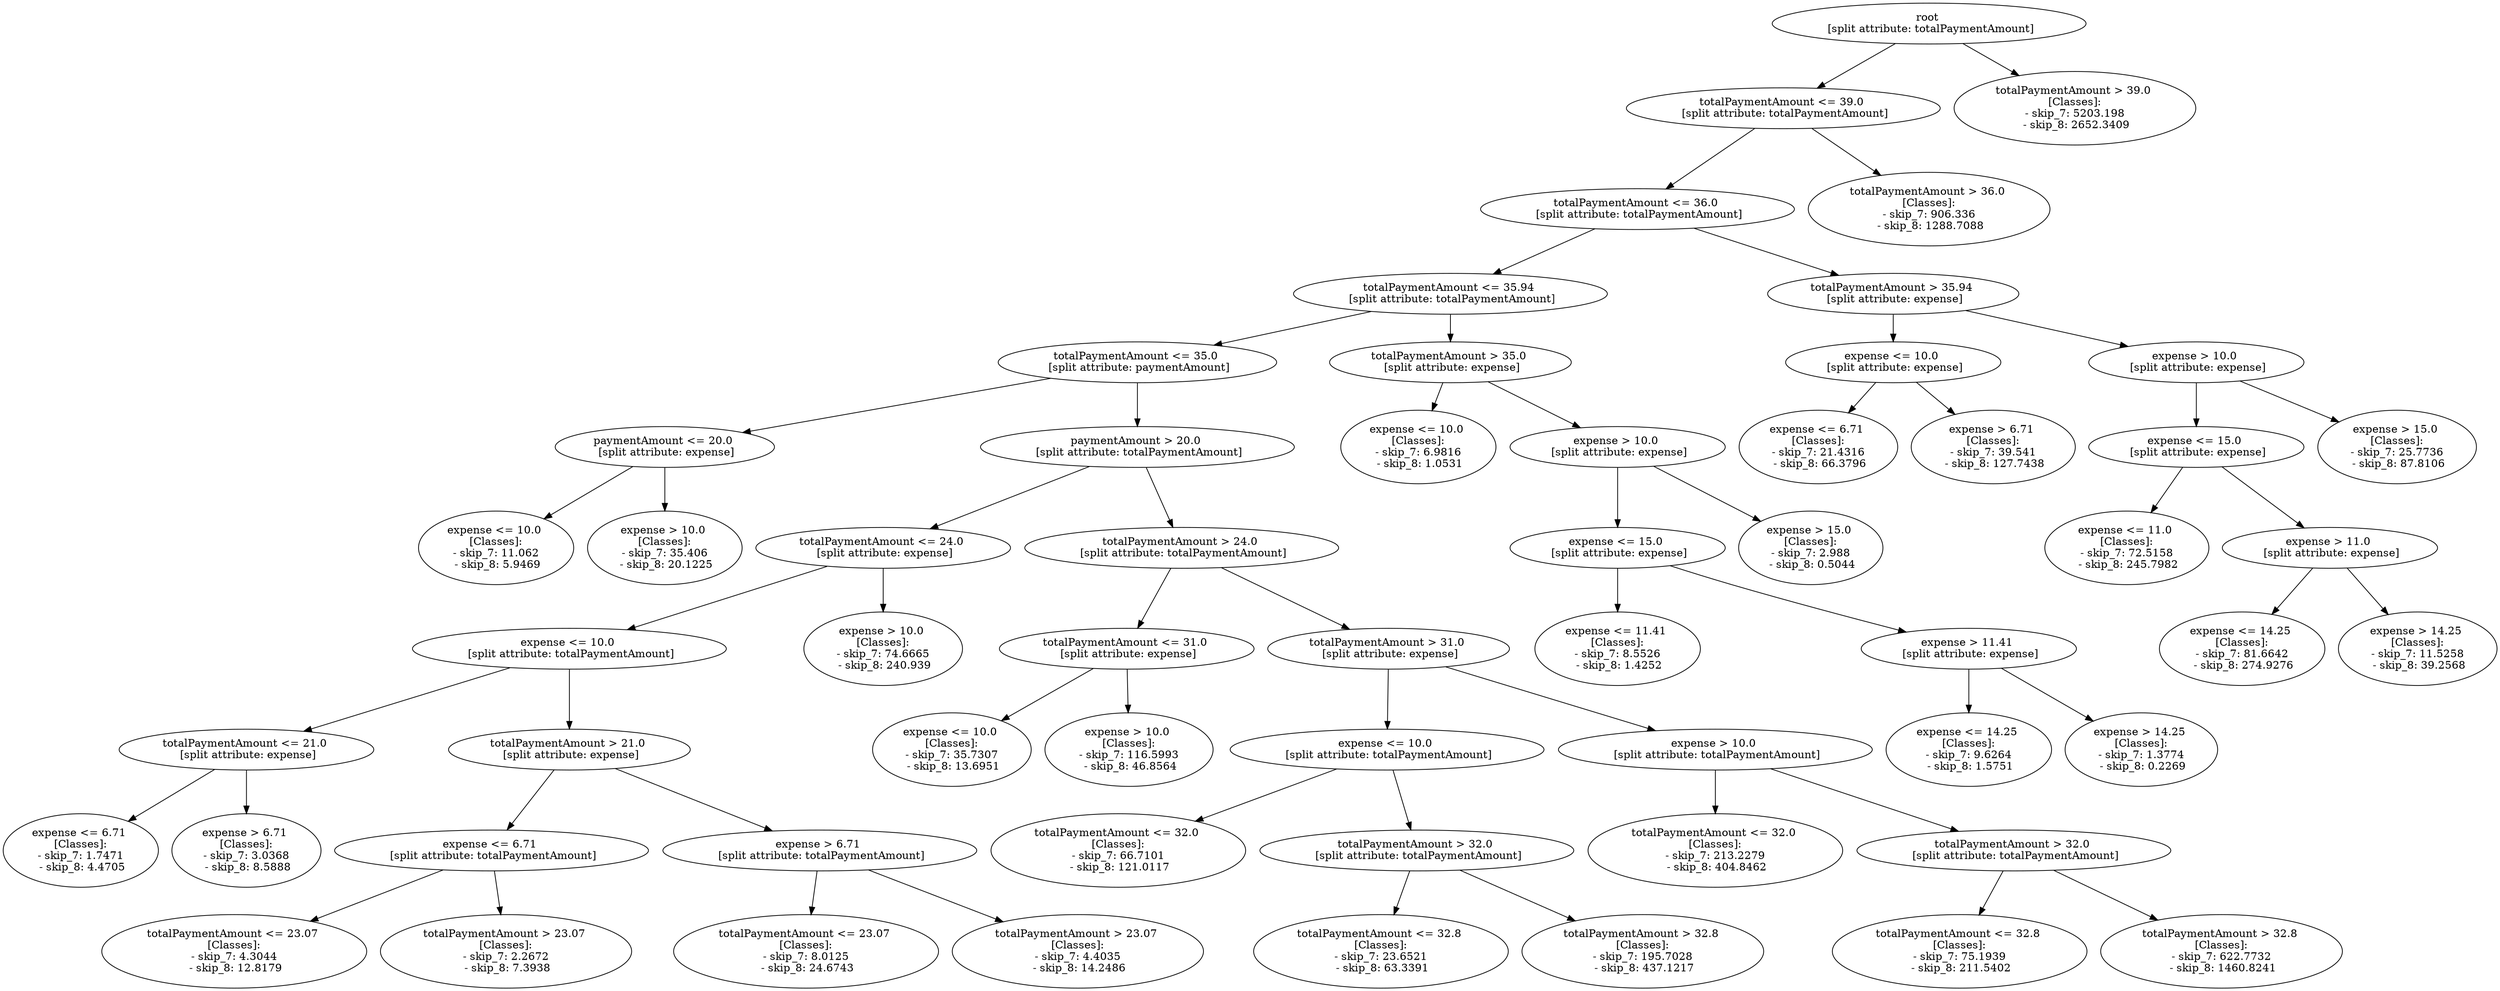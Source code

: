 // Road_Traffic_Fine_Management_Process-p_12-5
digraph "Road_Traffic_Fine_Management_Process-p_12-5" {
	"ec590643-99be-42c0-b1b9-381b8b5a4dc9" [label="root 
 [split attribute: totalPaymentAmount]"]
	"10ac9a66-0370-4991-8035-94029ff2c1e8" [label="totalPaymentAmount <= 39.0 
 [split attribute: totalPaymentAmount]"]
	"ec590643-99be-42c0-b1b9-381b8b5a4dc9" -> "10ac9a66-0370-4991-8035-94029ff2c1e8"
	"645db06f-d626-4ecd-a6e6-946d6c3a3daf" [label="totalPaymentAmount <= 36.0 
 [split attribute: totalPaymentAmount]"]
	"10ac9a66-0370-4991-8035-94029ff2c1e8" -> "645db06f-d626-4ecd-a6e6-946d6c3a3daf"
	"4183b104-96f2-43c0-90ec-b13f1308b60a" [label="totalPaymentAmount <= 35.94 
 [split attribute: totalPaymentAmount]"]
	"645db06f-d626-4ecd-a6e6-946d6c3a3daf" -> "4183b104-96f2-43c0-90ec-b13f1308b60a"
	"33c6fb13-6b1c-4f17-ae4d-c11b282fb630" [label="totalPaymentAmount <= 35.0 
 [split attribute: paymentAmount]"]
	"4183b104-96f2-43c0-90ec-b13f1308b60a" -> "33c6fb13-6b1c-4f17-ae4d-c11b282fb630"
	"11f07eb6-88d5-4603-a8a7-0f16d861ee81" [label="paymentAmount <= 20.0 
 [split attribute: expense]"]
	"33c6fb13-6b1c-4f17-ae4d-c11b282fb630" -> "11f07eb6-88d5-4603-a8a7-0f16d861ee81"
	"22756437-0571-4b40-8aa7-a52e4b64742d" [label="expense <= 10.0 
 [Classes]: 
 - skip_7: 11.062 
 - skip_8: 5.9469"]
	"11f07eb6-88d5-4603-a8a7-0f16d861ee81" -> "22756437-0571-4b40-8aa7-a52e4b64742d"
	"e9b9004e-f801-4e67-9c1a-74dc717a7478" [label="expense > 10.0 
 [Classes]: 
 - skip_7: 35.406 
 - skip_8: 20.1225"]
	"11f07eb6-88d5-4603-a8a7-0f16d861ee81" -> "e9b9004e-f801-4e67-9c1a-74dc717a7478"
	"20910f6c-0484-401c-9f2e-1b34ac05a691" [label="paymentAmount > 20.0 
 [split attribute: totalPaymentAmount]"]
	"33c6fb13-6b1c-4f17-ae4d-c11b282fb630" -> "20910f6c-0484-401c-9f2e-1b34ac05a691"
	"e2095211-be06-4f61-b5ed-41b92f32a57a" [label="totalPaymentAmount <= 24.0 
 [split attribute: expense]"]
	"20910f6c-0484-401c-9f2e-1b34ac05a691" -> "e2095211-be06-4f61-b5ed-41b92f32a57a"
	"2eb61707-d30a-4667-b619-015697d0b51e" [label="expense <= 10.0 
 [split attribute: totalPaymentAmount]"]
	"e2095211-be06-4f61-b5ed-41b92f32a57a" -> "2eb61707-d30a-4667-b619-015697d0b51e"
	"2e8aa02e-1bbb-44b0-8622-8dc2becb996a" [label="totalPaymentAmount <= 21.0 
 [split attribute: expense]"]
	"2eb61707-d30a-4667-b619-015697d0b51e" -> "2e8aa02e-1bbb-44b0-8622-8dc2becb996a"
	"0dcd4439-88fb-49a5-a207-6a35616d36eb" [label="expense <= 6.71 
 [Classes]: 
 - skip_7: 1.7471 
 - skip_8: 4.4705"]
	"2e8aa02e-1bbb-44b0-8622-8dc2becb996a" -> "0dcd4439-88fb-49a5-a207-6a35616d36eb"
	"0f5e41fb-6c98-4958-b868-9b19a042af92" [label="expense > 6.71 
 [Classes]: 
 - skip_7: 3.0368 
 - skip_8: 8.5888"]
	"2e8aa02e-1bbb-44b0-8622-8dc2becb996a" -> "0f5e41fb-6c98-4958-b868-9b19a042af92"
	"54828fb1-f5c8-4f4d-847a-05a0aaccef14" [label="totalPaymentAmount > 21.0 
 [split attribute: expense]"]
	"2eb61707-d30a-4667-b619-015697d0b51e" -> "54828fb1-f5c8-4f4d-847a-05a0aaccef14"
	"96e1753d-dab0-46b4-8d9e-3f7ed75d6d41" [label="expense <= 6.71 
 [split attribute: totalPaymentAmount]"]
	"54828fb1-f5c8-4f4d-847a-05a0aaccef14" -> "96e1753d-dab0-46b4-8d9e-3f7ed75d6d41"
	"8d9553f7-fb2d-4ac9-8b38-9d42aa10f431" [label="totalPaymentAmount <= 23.07 
 [Classes]: 
 - skip_7: 4.3044 
 - skip_8: 12.8179"]
	"96e1753d-dab0-46b4-8d9e-3f7ed75d6d41" -> "8d9553f7-fb2d-4ac9-8b38-9d42aa10f431"
	"cab184da-72bc-4806-892c-b6e9eca952d6" [label="totalPaymentAmount > 23.07 
 [Classes]: 
 - skip_7: 2.2672 
 - skip_8: 7.3938"]
	"96e1753d-dab0-46b4-8d9e-3f7ed75d6d41" -> "cab184da-72bc-4806-892c-b6e9eca952d6"
	"4661ebdc-00e8-4b61-a860-fe709f88cb23" [label="expense > 6.71 
 [split attribute: totalPaymentAmount]"]
	"54828fb1-f5c8-4f4d-847a-05a0aaccef14" -> "4661ebdc-00e8-4b61-a860-fe709f88cb23"
	"88176190-a15b-422b-bd9f-c97ddf059237" [label="totalPaymentAmount <= 23.07 
 [Classes]: 
 - skip_7: 8.0125 
 - skip_8: 24.6743"]
	"4661ebdc-00e8-4b61-a860-fe709f88cb23" -> "88176190-a15b-422b-bd9f-c97ddf059237"
	"e07a0b85-e1a8-4c15-bc5a-4f30d4bb6028" [label="totalPaymentAmount > 23.07 
 [Classes]: 
 - skip_7: 4.4035 
 - skip_8: 14.2486"]
	"4661ebdc-00e8-4b61-a860-fe709f88cb23" -> "e07a0b85-e1a8-4c15-bc5a-4f30d4bb6028"
	"f7a6323d-3e1c-4f1e-8783-cb6b638f3473" [label="expense > 10.0 
 [Classes]: 
 - skip_7: 74.6665 
 - skip_8: 240.939"]
	"e2095211-be06-4f61-b5ed-41b92f32a57a" -> "f7a6323d-3e1c-4f1e-8783-cb6b638f3473"
	"97a8c3b9-a30d-4b6e-baf3-f135434f2958" [label="totalPaymentAmount > 24.0 
 [split attribute: totalPaymentAmount]"]
	"20910f6c-0484-401c-9f2e-1b34ac05a691" -> "97a8c3b9-a30d-4b6e-baf3-f135434f2958"
	"4c254d60-f49e-471b-8fd3-becc7631d121" [label="totalPaymentAmount <= 31.0 
 [split attribute: expense]"]
	"97a8c3b9-a30d-4b6e-baf3-f135434f2958" -> "4c254d60-f49e-471b-8fd3-becc7631d121"
	"8a8eb437-c47c-49f8-9222-cf84cc5c30ed" [label="expense <= 10.0 
 [Classes]: 
 - skip_7: 35.7307 
 - skip_8: 13.6951"]
	"4c254d60-f49e-471b-8fd3-becc7631d121" -> "8a8eb437-c47c-49f8-9222-cf84cc5c30ed"
	"f4c1b25a-3fcf-4139-9d27-728c80f0993b" [label="expense > 10.0 
 [Classes]: 
 - skip_7: 116.5993 
 - skip_8: 46.8564"]
	"4c254d60-f49e-471b-8fd3-becc7631d121" -> "f4c1b25a-3fcf-4139-9d27-728c80f0993b"
	"07a6ca97-ce99-4578-a450-6f80521460b9" [label="totalPaymentAmount > 31.0 
 [split attribute: expense]"]
	"97a8c3b9-a30d-4b6e-baf3-f135434f2958" -> "07a6ca97-ce99-4578-a450-6f80521460b9"
	"a3a4e01e-12fb-40a7-9819-9ba55c26a566" [label="expense <= 10.0 
 [split attribute: totalPaymentAmount]"]
	"07a6ca97-ce99-4578-a450-6f80521460b9" -> "a3a4e01e-12fb-40a7-9819-9ba55c26a566"
	"94d1170f-dbb7-4eb8-822d-82ca8acc28c1" [label="totalPaymentAmount <= 32.0 
 [Classes]: 
 - skip_7: 66.7101 
 - skip_8: 121.0117"]
	"a3a4e01e-12fb-40a7-9819-9ba55c26a566" -> "94d1170f-dbb7-4eb8-822d-82ca8acc28c1"
	"e821a339-72d0-4fa4-8c47-c0428a04b97a" [label="totalPaymentAmount > 32.0 
 [split attribute: totalPaymentAmount]"]
	"a3a4e01e-12fb-40a7-9819-9ba55c26a566" -> "e821a339-72d0-4fa4-8c47-c0428a04b97a"
	"d8c73fb6-6268-4103-aa4b-d5d9ee4d9561" [label="totalPaymentAmount <= 32.8 
 [Classes]: 
 - skip_7: 23.6521 
 - skip_8: 63.3391"]
	"e821a339-72d0-4fa4-8c47-c0428a04b97a" -> "d8c73fb6-6268-4103-aa4b-d5d9ee4d9561"
	"b947679b-b7e0-481f-a4bb-03c5602798b5" [label="totalPaymentAmount > 32.8 
 [Classes]: 
 - skip_7: 195.7028 
 - skip_8: 437.1217"]
	"e821a339-72d0-4fa4-8c47-c0428a04b97a" -> "b947679b-b7e0-481f-a4bb-03c5602798b5"
	"361ecbc3-e8d0-41e8-a3d6-24a4d5f59246" [label="expense > 10.0 
 [split attribute: totalPaymentAmount]"]
	"07a6ca97-ce99-4578-a450-6f80521460b9" -> "361ecbc3-e8d0-41e8-a3d6-24a4d5f59246"
	"9434e711-4803-439a-9ee7-c20493d4c622" [label="totalPaymentAmount <= 32.0 
 [Classes]: 
 - skip_7: 213.2279 
 - skip_8: 404.8462"]
	"361ecbc3-e8d0-41e8-a3d6-24a4d5f59246" -> "9434e711-4803-439a-9ee7-c20493d4c622"
	"f100ecd0-220f-44c2-8e1f-301c4be32a30" [label="totalPaymentAmount > 32.0 
 [split attribute: totalPaymentAmount]"]
	"361ecbc3-e8d0-41e8-a3d6-24a4d5f59246" -> "f100ecd0-220f-44c2-8e1f-301c4be32a30"
	"c0bba9a0-3a5e-4dd8-a4b3-cf29370c4a06" [label="totalPaymentAmount <= 32.8 
 [Classes]: 
 - skip_7: 75.1939 
 - skip_8: 211.5402"]
	"f100ecd0-220f-44c2-8e1f-301c4be32a30" -> "c0bba9a0-3a5e-4dd8-a4b3-cf29370c4a06"
	"5ad135f8-db4c-4917-96e0-ba60e4cdece3" [label="totalPaymentAmount > 32.8 
 [Classes]: 
 - skip_7: 622.7732 
 - skip_8: 1460.8241"]
	"f100ecd0-220f-44c2-8e1f-301c4be32a30" -> "5ad135f8-db4c-4917-96e0-ba60e4cdece3"
	"9cfddb99-451e-4bc5-9894-19cd2e90904a" [label="totalPaymentAmount > 35.0 
 [split attribute: expense]"]
	"4183b104-96f2-43c0-90ec-b13f1308b60a" -> "9cfddb99-451e-4bc5-9894-19cd2e90904a"
	"41b293e4-254e-4e39-a9d9-b6f0c7dbe8f7" [label="expense <= 10.0 
 [Classes]: 
 - skip_7: 6.9816 
 - skip_8: 1.0531"]
	"9cfddb99-451e-4bc5-9894-19cd2e90904a" -> "41b293e4-254e-4e39-a9d9-b6f0c7dbe8f7"
	"f08d4e99-2eb5-4926-853a-eb8fc638896f" [label="expense > 10.0 
 [split attribute: expense]"]
	"9cfddb99-451e-4bc5-9894-19cd2e90904a" -> "f08d4e99-2eb5-4926-853a-eb8fc638896f"
	"c3726a0a-99bb-404a-b869-a4dbe999bc5e" [label="expense <= 15.0 
 [split attribute: expense]"]
	"f08d4e99-2eb5-4926-853a-eb8fc638896f" -> "c3726a0a-99bb-404a-b869-a4dbe999bc5e"
	"ca6d80f9-c043-4565-b448-2845af98a03a" [label="expense <= 11.41 
 [Classes]: 
 - skip_7: 8.5526 
 - skip_8: 1.4252"]
	"c3726a0a-99bb-404a-b869-a4dbe999bc5e" -> "ca6d80f9-c043-4565-b448-2845af98a03a"
	"6a2c6c78-c825-471b-8812-26e98d25e0ac" [label="expense > 11.41 
 [split attribute: expense]"]
	"c3726a0a-99bb-404a-b869-a4dbe999bc5e" -> "6a2c6c78-c825-471b-8812-26e98d25e0ac"
	"4f9fae5d-cf40-450b-a541-9660582758df" [label="expense <= 14.25 
 [Classes]: 
 - skip_7: 9.6264 
 - skip_8: 1.5751"]
	"6a2c6c78-c825-471b-8812-26e98d25e0ac" -> "4f9fae5d-cf40-450b-a541-9660582758df"
	"5ba8f8bb-b15f-4457-8108-b8f7305e8c6e" [label="expense > 14.25 
 [Classes]: 
 - skip_7: 1.3774 
 - skip_8: 0.2269"]
	"6a2c6c78-c825-471b-8812-26e98d25e0ac" -> "5ba8f8bb-b15f-4457-8108-b8f7305e8c6e"
	"f72006c4-ff7c-4ee0-a7cb-3b12c9b8c575" [label="expense > 15.0 
 [Classes]: 
 - skip_7: 2.988 
 - skip_8: 0.5044"]
	"f08d4e99-2eb5-4926-853a-eb8fc638896f" -> "f72006c4-ff7c-4ee0-a7cb-3b12c9b8c575"
	"cf5ceeeb-516c-46b2-833f-dd74ccb16c88" [label="totalPaymentAmount > 35.94 
 [split attribute: expense]"]
	"645db06f-d626-4ecd-a6e6-946d6c3a3daf" -> "cf5ceeeb-516c-46b2-833f-dd74ccb16c88"
	"d703d394-6e76-4bf9-b525-8f5d068e0ee8" [label="expense <= 10.0 
 [split attribute: expense]"]
	"cf5ceeeb-516c-46b2-833f-dd74ccb16c88" -> "d703d394-6e76-4bf9-b525-8f5d068e0ee8"
	"2f1938e4-7915-4e83-a140-6c2429a4e3a5" [label="expense <= 6.71 
 [Classes]: 
 - skip_7: 21.4316 
 - skip_8: 66.3796"]
	"d703d394-6e76-4bf9-b525-8f5d068e0ee8" -> "2f1938e4-7915-4e83-a140-6c2429a4e3a5"
	"dbc11b5e-ad50-4a7b-bfd3-84223f37d890" [label="expense > 6.71 
 [Classes]: 
 - skip_7: 39.541 
 - skip_8: 127.7438"]
	"d703d394-6e76-4bf9-b525-8f5d068e0ee8" -> "dbc11b5e-ad50-4a7b-bfd3-84223f37d890"
	"d1e89fbd-753c-4d1a-8fa3-ae72cfdebbe4" [label="expense > 10.0 
 [split attribute: expense]"]
	"cf5ceeeb-516c-46b2-833f-dd74ccb16c88" -> "d1e89fbd-753c-4d1a-8fa3-ae72cfdebbe4"
	"59c09b74-43f6-4b23-9773-1c4f9ad71190" [label="expense <= 15.0 
 [split attribute: expense]"]
	"d1e89fbd-753c-4d1a-8fa3-ae72cfdebbe4" -> "59c09b74-43f6-4b23-9773-1c4f9ad71190"
	"43cd7f40-a2db-45a8-9896-4f4fa355e742" [label="expense <= 11.0 
 [Classes]: 
 - skip_7: 72.5158 
 - skip_8: 245.7982"]
	"59c09b74-43f6-4b23-9773-1c4f9ad71190" -> "43cd7f40-a2db-45a8-9896-4f4fa355e742"
	"bedd0aa6-0f5b-42d5-9167-dc3c7cf8a10f" [label="expense > 11.0 
 [split attribute: expense]"]
	"59c09b74-43f6-4b23-9773-1c4f9ad71190" -> "bedd0aa6-0f5b-42d5-9167-dc3c7cf8a10f"
	"96577a79-9e2c-444b-801a-30f02c3745e9" [label="expense <= 14.25 
 [Classes]: 
 - skip_7: 81.6642 
 - skip_8: 274.9276"]
	"bedd0aa6-0f5b-42d5-9167-dc3c7cf8a10f" -> "96577a79-9e2c-444b-801a-30f02c3745e9"
	"c589750c-90a8-4e68-bacd-54f065090a7d" [label="expense > 14.25 
 [Classes]: 
 - skip_7: 11.5258 
 - skip_8: 39.2568"]
	"bedd0aa6-0f5b-42d5-9167-dc3c7cf8a10f" -> "c589750c-90a8-4e68-bacd-54f065090a7d"
	"ca49f74d-1f97-4ba9-9e84-2c7130c5a34a" [label="expense > 15.0 
 [Classes]: 
 - skip_7: 25.7736 
 - skip_8: 87.8106"]
	"d1e89fbd-753c-4d1a-8fa3-ae72cfdebbe4" -> "ca49f74d-1f97-4ba9-9e84-2c7130c5a34a"
	"83282b04-9168-447c-b959-720d7b5a2bf2" [label="totalPaymentAmount > 36.0 
 [Classes]: 
 - skip_7: 906.336 
 - skip_8: 1288.7088"]
	"10ac9a66-0370-4991-8035-94029ff2c1e8" -> "83282b04-9168-447c-b959-720d7b5a2bf2"
	"1f281d26-0284-4b9f-a507-1d119c75ff2e" [label="totalPaymentAmount > 39.0 
 [Classes]: 
 - skip_7: 5203.198 
 - skip_8: 2652.3409"]
	"ec590643-99be-42c0-b1b9-381b8b5a4dc9" -> "1f281d26-0284-4b9f-a507-1d119c75ff2e"
}
